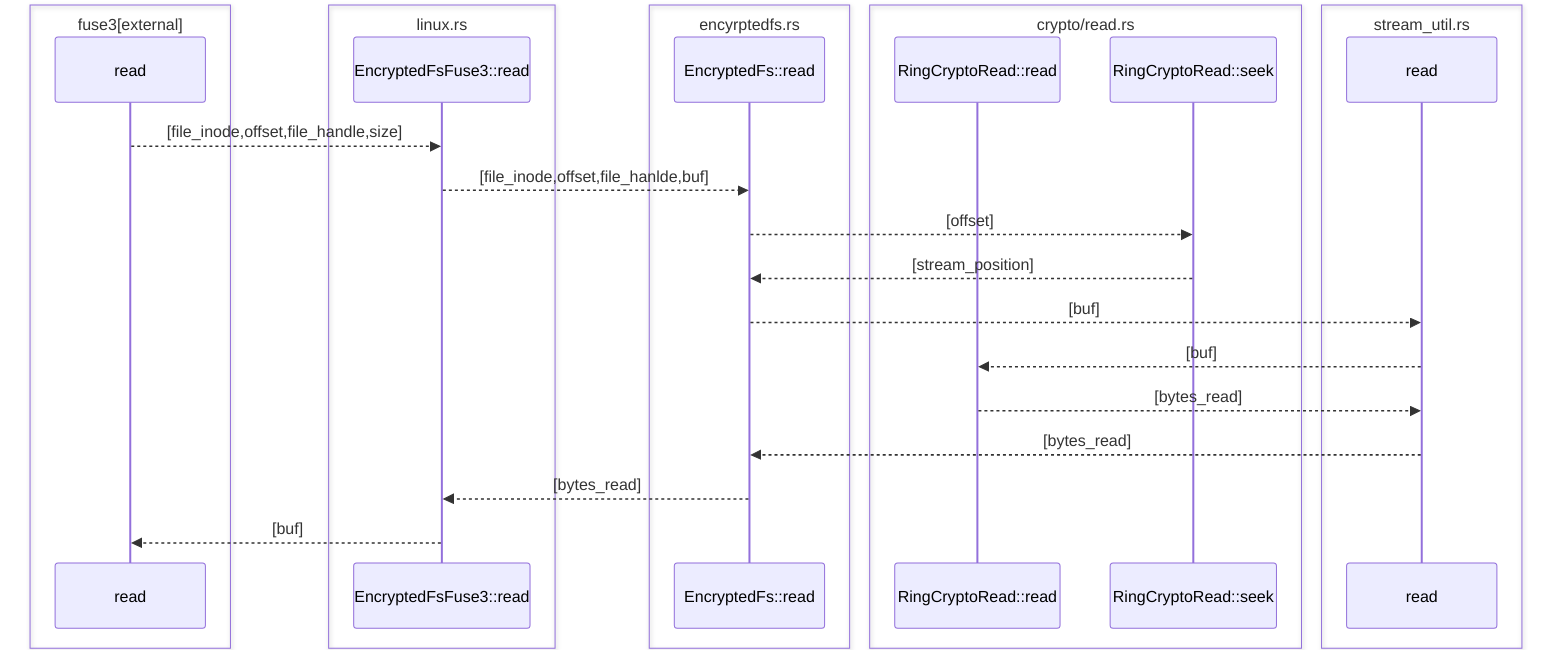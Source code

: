 sequenceDiagram
    box fuse3[external]
        participant ext_read as read
    end 

    box linux.rs
        participant read as EncryptedFsFuse3::read
    end  

    box encyrptedfs.rs
        participant enc_read as EncryptedFs::read 
    end  

    box crypto/read.rs
        participant crypto_read as RingCryptoRead::read 
        participant crypto_seek as RingCryptoRead::seek
    end 

    box stream_util.rs
        participant su_read as read
    end 


ext_read -->> read : [file_inode,offset,file_handle,size]
read -->> enc_read : [file_inode,offset,file_hanlde,buf]
%% enc_read -->> enc_read : [get reader RingCryptoRead]
enc_read -->> crypto_seek : [offset]
crypto_seek -->> enc_read : [stream_position]
enc_read -->> su_read : [buf]
su_read -->> crypto_read : [buf]
crypto_read -->> su_read : [bytes_read]
su_read -->> enc_read : [bytes_read]
enc_read -->> read : [bytes_read]
read -->> ext_read : [buf]